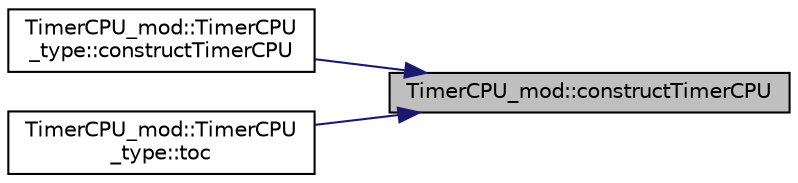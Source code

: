 digraph "TimerCPU_mod::constructTimerCPU"
{
 // LATEX_PDF_SIZE
  edge [fontname="Helvetica",fontsize="10",labelfontname="Helvetica",labelfontsize="10"];
  node [fontname="Helvetica",fontsize="10",shape=record];
  rankdir="RL";
  Node1 [label="TimerCPU_mod::constructTimerCPU",height=0.2,width=0.4,color="black", fillcolor="grey75", style="filled", fontcolor="black",tooltip="This is the constructor of the class TimerCPU_type. Before returning the object, this function also c..."];
  Node1 -> Node2 [dir="back",color="midnightblue",fontsize="10",style="solid",fontname="Helvetica"];
  Node2 [label="TimerCPU_mod::TimerCPU\l_type::constructTimerCPU",height=0.2,width=0.4,color="black", fillcolor="white", style="filled",URL="$structTimerCPU__mod_1_1TimerCPU__type.html#ac483a8498c637c6efcd2c5972ef07969",tooltip="This is the constructor of the class TimerCPU_type. Before returning the object, this function also c..."];
  Node1 -> Node3 [dir="back",color="midnightblue",fontsize="10",style="solid",fontname="Helvetica"];
  Node3 [label="TimerCPU_mod::TimerCPU\l_type::toc",height=0.2,width=0.4,color="black", fillcolor="white", style="filled",URL="$structTimerCPU__mod_1_1TimerCPU__type.html#a9afd61005f36e9dac52e8f9b8c694d3d",tooltip=" "];
}
